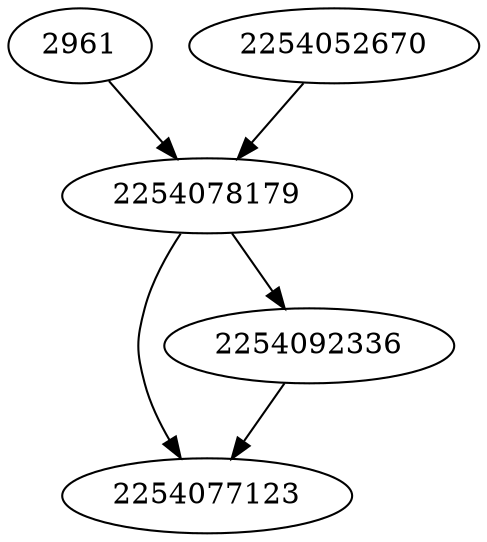 strict digraph  {
2254077123;
2254078179;
2254092336;
2961;
2254052670;
2254078179 -> 2254092336;
2254078179 -> 2254077123;
2254092336 -> 2254077123;
2961 -> 2254078179;
2254052670 -> 2254078179;
}
